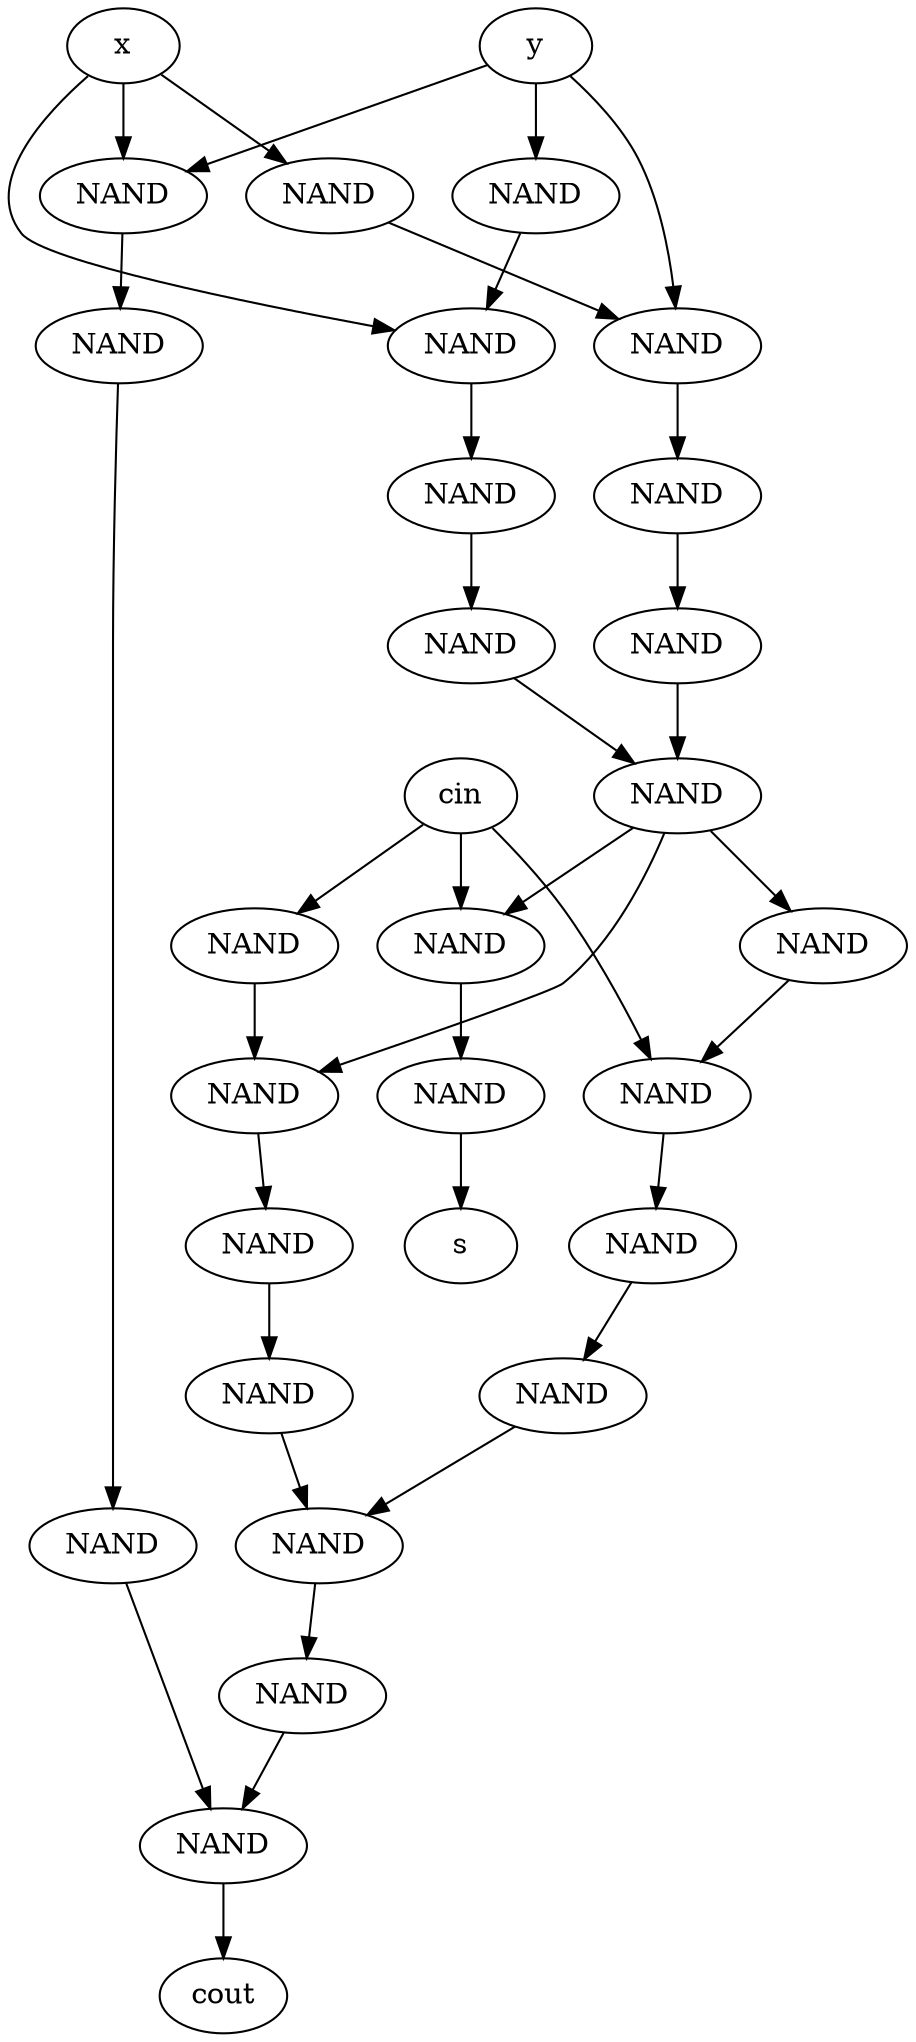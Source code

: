 digraph G {
    n0 [label=cout]
    n1 [label=s]
    n2 [label=NAND]
    n3 [label=NAND]
    n4 [label=NAND]
    n5 [label=NAND]
    n6 [label=NAND]
    n7 [label=NAND]
    n8 [label=NAND]
    n9 [label=NAND]
    n10 [label=NAND]
    n11 [label=NAND]
    n12 [label=NAND]
    n13 [label=NAND]
    n14 [label=NAND]
    n15 [label=NAND]
    n16 [label=NAND]
    n17 [label=NAND]
    n18 [label=NAND]
    n19 [label=NAND]
    n20 [label=NAND]
    n21 [label=NAND]
    n22 [label=NAND]
    n23 [label=NAND]
    n24 [label=NAND]
    n25 [label=NAND]
    n26 [label=NAND]
    n27 [label=y]
    n28 [label=x]
    n29 [label=cin]
    n2 -> {n0}
    n5 -> {n1}
    n4 -> {n2}
    n3 -> {n2}
    n7 -> {n3}
    n16 -> {n4}
    n6 -> {n5}
    n29 -> {n15,n11,n6}
    n18 -> {n14,n12,n6}
    n9 -> {n7}
    n8 -> {n7}
    n10 -> {n8}
    n13 -> {n9}
    n11 -> {n10}
    n12 -> {n11}
    n14 -> {n13}
    n15 -> {n14}
    n17 -> {n16}
    n28 -> {n26,n22,n17}
    n27 -> {n25,n23,n17}
    n20 -> {n18}
    n19 -> {n18}
    n21 -> {n19}
    n24 -> {n20}
    n22 -> {n21}
    n23 -> {n22}
    n25 -> {n24}
    n26 -> {n25}
}